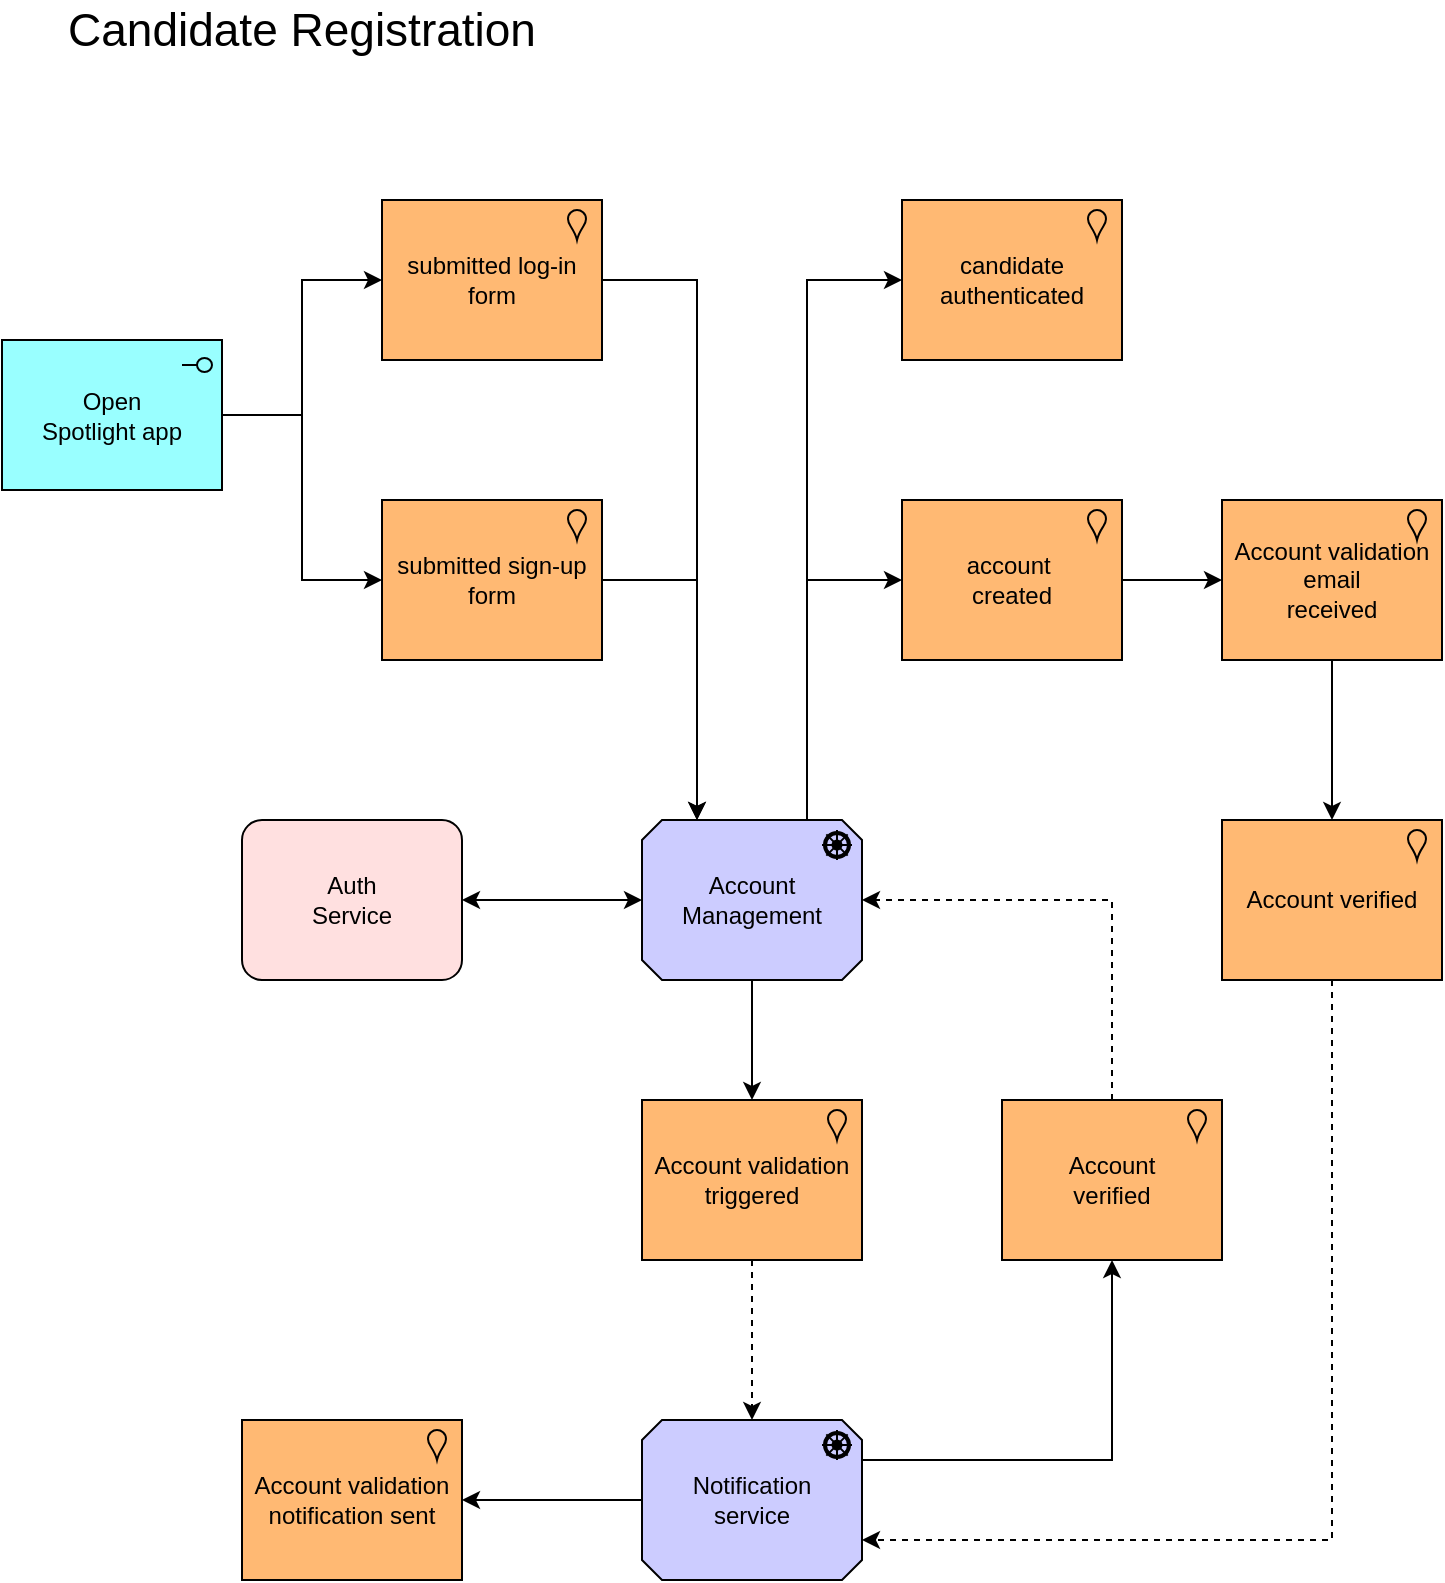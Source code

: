 <mxfile version="15.5.4" type="embed"><diagram id="23iRSUPoRavnBvh4doch" name="Page-1"><mxGraphModel dx="882" dy="707" grid="1" gridSize="10" guides="1" tooltips="1" connect="1" arrows="1" fold="1" page="1" pageScale="1" pageWidth="827" pageHeight="1169" math="0" shadow="0"><root><mxCell id="0"/><mxCell id="1" parent="0"/><mxCell id="2" value="&lt;font color=&quot;#000000&quot;&gt;submitted sign-up form&lt;/font&gt;" style="html=1;outlineConnect=0;whiteSpace=wrap;fillColor=#FFB973;shape=mxgraph.archimate3.application;appType=location;archiType=square;" vertex="1" parent="1"><mxGeometry x="240" y="280" width="110" height="80" as="geometry"/></mxCell><mxCell id="10" style="edgeStyle=orthogonalEdgeStyle;rounded=0;orthogonalLoop=1;jettySize=auto;html=1;exitX=1;exitY=0.5;exitDx=0;exitDy=0;exitPerimeter=0;entryX=0;entryY=0.5;entryDx=0;entryDy=0;entryPerimeter=0;fontColor=#000000;" edge="1" parent="1" source="3" target="4"><mxGeometry relative="1" as="geometry"/></mxCell><mxCell id="3" value="Open&lt;br&gt;Spotlight app" style="html=1;outlineConnect=0;whiteSpace=wrap;fillColor=#99ffff;shape=mxgraph.archimate3.application;appType=interface;archiType=square;fontColor=#000000;" vertex="1" parent="1"><mxGeometry x="50" y="200" width="110" height="75" as="geometry"/></mxCell><mxCell id="42" style="edgeStyle=orthogonalEdgeStyle;rounded=0;orthogonalLoop=1;jettySize=auto;html=1;entryX=0.25;entryY=0;entryDx=0;entryDy=0;entryPerimeter=0;fontColor=#000000;startArrow=none;startFill=0;exitX=1;exitY=0.5;exitDx=0;exitDy=0;exitPerimeter=0;" edge="1" parent="1" source="4" target="24"><mxGeometry relative="1" as="geometry"/></mxCell><mxCell id="4" value="&lt;font color=&quot;#000000&quot;&gt;submitted log-in form&lt;/font&gt;" style="html=1;outlineConnect=0;whiteSpace=wrap;fillColor=#FFB973;shape=mxgraph.archimate3.application;appType=location;archiType=square;" vertex="1" parent="1"><mxGeometry x="240" y="130" width="110" height="80" as="geometry"/></mxCell><mxCell id="14" style="edgeStyle=orthogonalEdgeStyle;rounded=0;orthogonalLoop=1;jettySize=auto;html=1;exitX=1;exitY=0.5;exitDx=0;exitDy=0;exitPerimeter=0;entryX=0;entryY=0.5;entryDx=0;entryDy=0;entryPerimeter=0;fontColor=#000000;" edge="1" parent="1" source="3" target="2"><mxGeometry relative="1" as="geometry"><mxPoint x="170" y="247.5" as="sourcePoint"/><mxPoint x="270" y="180" as="targetPoint"/></mxGeometry></mxCell><mxCell id="15" value="&lt;font color=&quot;#000000&quot;&gt;candidate&lt;br&gt;authenticated&lt;br&gt;&lt;/font&gt;" style="html=1;outlineConnect=0;whiteSpace=wrap;fillColor=#FFB973;shape=mxgraph.archimate3.application;appType=location;archiType=square;" vertex="1" parent="1"><mxGeometry x="500" y="130" width="110" height="80" as="geometry"/></mxCell><mxCell id="34" style="edgeStyle=orthogonalEdgeStyle;rounded=0;orthogonalLoop=1;jettySize=auto;html=1;entryX=0;entryY=0.5;entryDx=0;entryDy=0;entryPerimeter=0;fontColor=#000000;" edge="1" parent="1" source="17" target="33"><mxGeometry relative="1" as="geometry"/></mxCell><mxCell id="17" value="&lt;font color=&quot;#000000&quot;&gt;account&amp;nbsp;&lt;br&gt;created&lt;br&gt;&lt;/font&gt;" style="html=1;outlineConnect=0;whiteSpace=wrap;fillColor=#FFB973;shape=mxgraph.archimate3.application;appType=location;archiType=square;" vertex="1" parent="1"><mxGeometry x="500" y="280" width="110" height="80" as="geometry"/></mxCell><mxCell id="18" value="" style="endArrow=classic;html=1;rounded=0;fontColor=#000000;exitX=1;exitY=0.5;exitDx=0;exitDy=0;exitPerimeter=0;entryX=0.25;entryY=0;entryDx=0;entryDy=0;entryPerimeter=0;edgeStyle=orthogonalEdgeStyle;" edge="1" parent="1" source="2" target="24"><mxGeometry width="50" height="50" relative="1" as="geometry"><mxPoint x="360" y="370" as="sourcePoint"/><mxPoint x="410" y="320" as="targetPoint"/></mxGeometry></mxCell><mxCell id="20" value="Auth&lt;br&gt;Service" style="html=1;outlineConnect=0;whiteSpace=wrap;fillColor=#FFE0E0;shape=mxgraph.archimate3.application;archiType=rounded;fontColor=#000000;strokeColor=#000000;" vertex="1" parent="1"><mxGeometry x="170" y="440" width="110" height="80" as="geometry"/></mxCell><mxCell id="32" value="" style="edgeStyle=orthogonalEdgeStyle;rounded=0;orthogonalLoop=1;jettySize=auto;html=1;fontColor=#000000;" edge="1" parent="1" source="24" target="27"><mxGeometry relative="1" as="geometry"/></mxCell><mxCell id="40" style="edgeStyle=orthogonalEdgeStyle;rounded=0;orthogonalLoop=1;jettySize=auto;html=1;entryX=1;entryY=0.5;entryDx=0;entryDy=0;entryPerimeter=0;fontColor=#000000;startArrow=classic;startFill=1;" edge="1" parent="1" source="24" target="20"><mxGeometry relative="1" as="geometry"/></mxCell><mxCell id="44" style="edgeStyle=orthogonalEdgeStyle;rounded=0;orthogonalLoop=1;jettySize=auto;html=1;exitX=0.75;exitY=0;exitDx=0;exitDy=0;exitPerimeter=0;entryX=0;entryY=0.5;entryDx=0;entryDy=0;entryPerimeter=0;fontColor=#000000;startArrow=none;startFill=0;" edge="1" parent="1" source="24" target="17"><mxGeometry relative="1" as="geometry"/></mxCell><mxCell id="45" style="edgeStyle=orthogonalEdgeStyle;rounded=0;orthogonalLoop=1;jettySize=auto;html=1;exitX=0.75;exitY=0;exitDx=0;exitDy=0;exitPerimeter=0;entryX=0;entryY=0.5;entryDx=0;entryDy=0;entryPerimeter=0;fontColor=#000000;startArrow=none;startFill=0;" edge="1" parent="1" source="24" target="15"><mxGeometry relative="1" as="geometry"/></mxCell><mxCell id="24" value="Account&lt;br&gt;Management" style="html=1;outlineConnect=0;whiteSpace=wrap;fillColor=#CCCCFF;shape=mxgraph.archimate3.application;appType=driver;archiType=oct;fontColor=#000000;strokeColor=#000000;" vertex="1" parent="1"><mxGeometry x="370" y="440" width="110" height="80" as="geometry"/></mxCell><mxCell id="48" style="edgeStyle=orthogonalEdgeStyle;rounded=0;orthogonalLoop=1;jettySize=auto;html=1;exitX=0.5;exitY=1;exitDx=0;exitDy=0;exitPerimeter=0;fontColor=#000000;startArrow=none;startFill=0;dashed=1;" edge="1" parent="1" source="27" target="46"><mxGeometry relative="1" as="geometry"/></mxCell><mxCell id="27" value="&lt;font color=&quot;#000000&quot;&gt;Account validation&lt;br&gt;triggered&lt;br&gt;&lt;/font&gt;" style="html=1;outlineConnect=0;whiteSpace=wrap;fillColor=#FFB973;shape=mxgraph.archimate3.application;appType=location;archiType=square;" vertex="1" parent="1"><mxGeometry x="370" y="580" width="110" height="80" as="geometry"/></mxCell><mxCell id="36" style="edgeStyle=orthogonalEdgeStyle;rounded=0;orthogonalLoop=1;jettySize=auto;html=1;fontColor=#000000;" edge="1" parent="1" source="33" target="35"><mxGeometry relative="1" as="geometry"/></mxCell><mxCell id="33" value="&lt;font color=&quot;#000000&quot;&gt;Account validation email&lt;br&gt;received&lt;br&gt;&lt;/font&gt;" style="html=1;outlineConnect=0;whiteSpace=wrap;fillColor=#FFB973;shape=mxgraph.archimate3.application;appType=location;archiType=square;" vertex="1" parent="1"><mxGeometry x="660" y="280" width="110" height="80" as="geometry"/></mxCell><mxCell id="52" style="edgeStyle=orthogonalEdgeStyle;rounded=0;orthogonalLoop=1;jettySize=auto;html=1;entryX=1;entryY=0.75;entryDx=0;entryDy=0;entryPerimeter=0;fontColor=#000000;startArrow=none;startFill=0;exitX=0.5;exitY=1;exitDx=0;exitDy=0;exitPerimeter=0;dashed=1;" edge="1" parent="1" source="35" target="46"><mxGeometry relative="1" as="geometry"/></mxCell><mxCell id="35" value="&lt;font color=&quot;#000000&quot;&gt;Account verified&lt;br&gt;&lt;/font&gt;" style="html=1;outlineConnect=0;whiteSpace=wrap;fillColor=#FFB973;shape=mxgraph.archimate3.application;appType=location;archiType=square;" vertex="1" parent="1"><mxGeometry x="660" y="440" width="110" height="80" as="geometry"/></mxCell><mxCell id="51" style="edgeStyle=orthogonalEdgeStyle;rounded=0;orthogonalLoop=1;jettySize=auto;html=1;fontColor=#000000;startArrow=none;startFill=0;" edge="1" parent="1" source="46" target="49"><mxGeometry relative="1" as="geometry"/></mxCell><mxCell id="54" style="edgeStyle=orthogonalEdgeStyle;rounded=0;orthogonalLoop=1;jettySize=auto;html=1;entryX=0.5;entryY=1;entryDx=0;entryDy=0;entryPerimeter=0;fontColor=#000000;startArrow=none;startFill=0;exitX=1;exitY=0.25;exitDx=0;exitDy=0;exitPerimeter=0;" edge="1" parent="1" source="46" target="53"><mxGeometry relative="1" as="geometry"/></mxCell><mxCell id="46" value="Notification&lt;br&gt;service" style="html=1;outlineConnect=0;whiteSpace=wrap;fillColor=#CCCCFF;shape=mxgraph.archimate3.application;appType=driver;archiType=oct;fontColor=#000000;strokeColor=#000000;" vertex="1" parent="1"><mxGeometry x="370" y="740" width="110" height="80" as="geometry"/></mxCell><mxCell id="49" value="&lt;font color=&quot;#000000&quot;&gt;Account validation&lt;br&gt;notification sent&lt;br&gt;&lt;/font&gt;" style="html=1;outlineConnect=0;whiteSpace=wrap;fillColor=#FFB973;shape=mxgraph.archimate3.application;appType=location;archiType=square;" vertex="1" parent="1"><mxGeometry x="170" y="740" width="110" height="80" as="geometry"/></mxCell><mxCell id="55" style="edgeStyle=orthogonalEdgeStyle;rounded=0;orthogonalLoop=1;jettySize=auto;html=1;entryX=1;entryY=0.5;entryDx=0;entryDy=0;entryPerimeter=0;fontColor=#000000;startArrow=none;startFill=0;exitX=0.5;exitY=0;exitDx=0;exitDy=0;exitPerimeter=0;dashed=1;" edge="1" parent="1" source="53" target="24"><mxGeometry relative="1" as="geometry"/></mxCell><mxCell id="53" value="&lt;font color=&quot;#000000&quot;&gt;Account&lt;br&gt;verified&lt;br&gt;&lt;/font&gt;" style="html=1;outlineConnect=0;whiteSpace=wrap;fillColor=#FFB973;shape=mxgraph.archimate3.application;appType=location;archiType=square;" vertex="1" parent="1"><mxGeometry x="550" y="580" width="110" height="80" as="geometry"/></mxCell><mxCell id="56" value="Candidate Registration" style="text;html=1;align=center;verticalAlign=middle;whiteSpace=wrap;rounded=0;fontSize=23;" vertex="1" parent="1"><mxGeometry x="60" y="30" width="280" height="30" as="geometry"/></mxCell></root></mxGraphModel></diagram></mxfile>